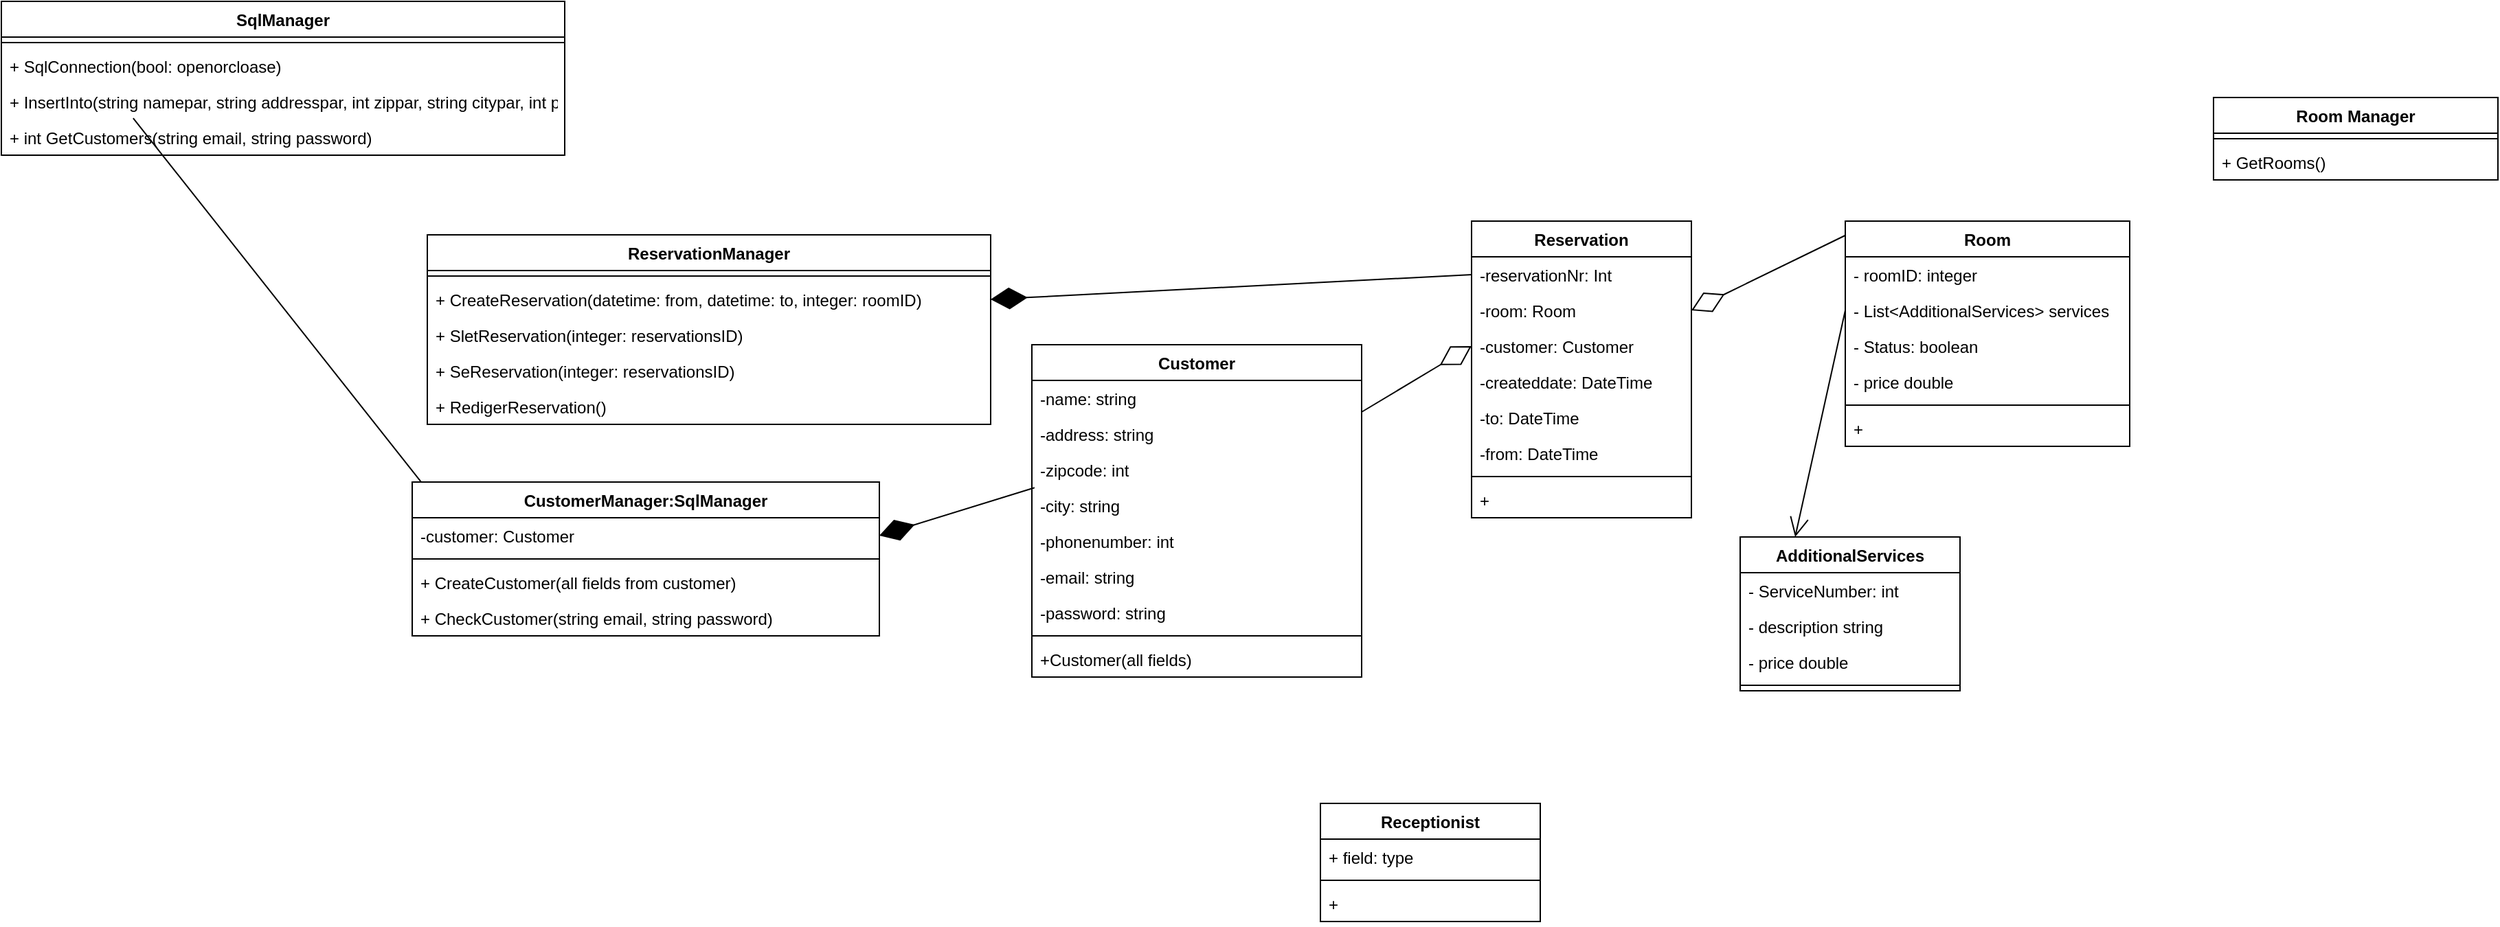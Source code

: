 <mxfile version="13.1.14" type="device"><diagram id="jvjIMaUWYEuc9xizGtqW" name="Page-1"><mxGraphModel dx="868" dy="450" grid="1" gridSize="10" guides="1" tooltips="1" connect="1" arrows="1" fold="1" page="1" pageScale="1" pageWidth="1169" pageHeight="827" math="0" shadow="0"><root><mxCell id="0"/><mxCell id="1" parent="0"/><mxCell id="2RBMr3WMW7qAL3Q75wyE-7" value="" style="endArrow=open;endFill=1;endSize=12;html=1;exitX=0;exitY=0.5;exitDx=0;exitDy=0;entryX=0.25;entryY=0;entryDx=0;entryDy=0;" parent="1" source="2RBMr3WMW7qAL3Q75wyE-22" target="2RBMr3WMW7qAL3Q75wyE-27" edge="1"><mxGeometry width="160" relative="1" as="geometry"><mxPoint x="1145.5" y="440" as="sourcePoint"/><mxPoint x="1305.5" y="440" as="targetPoint"/></mxGeometry></mxCell><mxCell id="2RBMr3WMW7qAL3Q75wyE-8" value="" style="endArrow=diamondThin;endFill=1;endSize=24;html=1;exitX=0;exitY=0.5;exitDx=0;exitDy=0;entryX=1;entryY=0.5;entryDx=0;entryDy=0;" parent="1" source="2RBMr3WMW7qAL3Q75wyE-12" target="2RBMr3WMW7qAL3Q75wyE-3" edge="1"><mxGeometry width="160" relative="1" as="geometry"><mxPoint x="800" y="330" as="sourcePoint"/><mxPoint x="660" y="380" as="targetPoint"/></mxGeometry></mxCell><mxCell id="2RBMr3WMW7qAL3Q75wyE-9" value="" style="endArrow=diamondThin;endFill=0;endSize=24;html=1;entryX=1;entryY=0.5;entryDx=0;entryDy=0;exitX=0.009;exitY=0.058;exitDx=0;exitDy=0;exitPerimeter=0;" parent="1" source="2RBMr3WMW7qAL3Q75wyE-20" target="2RBMr3WMW7qAL3Q75wyE-13" edge="1"><mxGeometry width="160" relative="1" as="geometry"><mxPoint x="1345.5" y="420" as="sourcePoint"/><mxPoint x="1505.5" y="420" as="targetPoint"/></mxGeometry></mxCell><mxCell id="2RBMr3WMW7qAL3Q75wyE-10" value="" style="endArrow=diamondThin;endFill=0;endSize=24;html=1;entryX=0;entryY=0.5;entryDx=0;entryDy=0;" parent="1" source="2RBMr3WMW7qAL3Q75wyE-32" target="2RBMr3WMW7qAL3Q75wyE-14" edge="1"><mxGeometry width="160" relative="1" as="geometry"><mxPoint x="700" y="370" as="sourcePoint"/><mxPoint x="860" y="370" as="targetPoint"/></mxGeometry></mxCell><mxCell id="2RBMr3WMW7qAL3Q75wyE-51" value="" style="endArrow=diamondThin;endFill=1;endSize=24;html=1;exitX=0.008;exitY=0.005;exitDx=0;exitDy=0;entryX=1;entryY=0.5;entryDx=0;entryDy=0;exitPerimeter=0;" parent="1" source="2RBMr3WMW7qAL3Q75wyE-36" target="2RBMr3WMW7qAL3Q75wyE-48" edge="1"><mxGeometry width="160" relative="1" as="geometry"><mxPoint x="980" y="596" as="sourcePoint"/><mxPoint x="630" y="614" as="targetPoint"/></mxGeometry></mxCell><mxCell id="2RBMr3WMW7qAL3Q75wyE-1" value="ReservationManager" style="swimlane;fontStyle=1;align=center;verticalAlign=top;childLayout=stackLayout;horizontal=1;startSize=26;horizontalStack=0;resizeParent=1;resizeParentMax=0;resizeLast=0;collapsible=1;marginBottom=0;" parent="1" vertex="1"><mxGeometry x="350" y="200" width="410" height="138" as="geometry"/></mxCell><mxCell id="2RBMr3WMW7qAL3Q75wyE-2" value="" style="line;strokeWidth=1;fillColor=none;align=left;verticalAlign=middle;spacingTop=-1;spacingLeft=3;spacingRight=3;rotatable=0;labelPosition=right;points=[];portConstraint=eastwest;" parent="2RBMr3WMW7qAL3Q75wyE-1" vertex="1"><mxGeometry y="26" width="410" height="8" as="geometry"/></mxCell><mxCell id="2RBMr3WMW7qAL3Q75wyE-3" value="+ CreateReservation(datetime: from, datetime: to, integer: roomID)" style="text;strokeColor=none;fillColor=none;align=left;verticalAlign=top;spacingLeft=4;spacingRight=4;overflow=hidden;rotatable=0;points=[[0,0.5],[1,0.5]];portConstraint=eastwest;fontStyle=0" parent="2RBMr3WMW7qAL3Q75wyE-1" vertex="1"><mxGeometry y="34" width="410" height="26" as="geometry"/></mxCell><mxCell id="2RBMr3WMW7qAL3Q75wyE-4" value="+ SletReservation(integer: reservationsID) " style="text;strokeColor=none;fillColor=none;align=left;verticalAlign=top;spacingLeft=4;spacingRight=4;overflow=hidden;rotatable=0;points=[[0,0.5],[1,0.5]];portConstraint=eastwest;" parent="2RBMr3WMW7qAL3Q75wyE-1" vertex="1"><mxGeometry y="60" width="410" height="26" as="geometry"/></mxCell><mxCell id="2RBMr3WMW7qAL3Q75wyE-5" value="+ SeReservation(integer: reservationsID)" style="text;strokeColor=none;fillColor=none;align=left;verticalAlign=top;spacingLeft=4;spacingRight=4;overflow=hidden;rotatable=0;points=[[0,0.5],[1,0.5]];portConstraint=eastwest;" parent="2RBMr3WMW7qAL3Q75wyE-1" vertex="1"><mxGeometry y="86" width="410" height="26" as="geometry"/></mxCell><mxCell id="2RBMr3WMW7qAL3Q75wyE-6" value="+ RedigerReservation() " style="text;strokeColor=none;fillColor=none;align=left;verticalAlign=top;spacingLeft=4;spacingRight=4;overflow=hidden;rotatable=0;points=[[0,0.5],[1,0.5]];portConstraint=eastwest;" parent="2RBMr3WMW7qAL3Q75wyE-1" vertex="1"><mxGeometry y="112" width="410" height="26" as="geometry"/></mxCell><mxCell id="2RBMr3WMW7qAL3Q75wyE-11" value="Reservation" style="swimlane;fontStyle=1;align=center;verticalAlign=top;childLayout=stackLayout;horizontal=1;startSize=26;horizontalStack=0;resizeParent=1;resizeParentMax=0;resizeLast=0;collapsible=1;marginBottom=0;" parent="1" vertex="1"><mxGeometry x="1110" y="190" width="160" height="216" as="geometry"><mxRectangle x="600" y="270" width="70" height="26" as="alternateBounds"/></mxGeometry></mxCell><mxCell id="2RBMr3WMW7qAL3Q75wyE-12" value="-reservationNr: Int" style="text;strokeColor=none;fillColor=none;align=left;verticalAlign=top;spacingLeft=4;spacingRight=4;overflow=hidden;rotatable=0;points=[[0,0.5],[1,0.5]];portConstraint=eastwest;" parent="2RBMr3WMW7qAL3Q75wyE-11" vertex="1"><mxGeometry y="26" width="160" height="26" as="geometry"/></mxCell><mxCell id="2RBMr3WMW7qAL3Q75wyE-13" value="-room: Room" style="text;strokeColor=none;fillColor=none;align=left;verticalAlign=top;spacingLeft=4;spacingRight=4;overflow=hidden;rotatable=0;points=[[0,0.5],[1,0.5]];portConstraint=eastwest;" parent="2RBMr3WMW7qAL3Q75wyE-11" vertex="1"><mxGeometry y="52" width="160" height="26" as="geometry"/></mxCell><mxCell id="2RBMr3WMW7qAL3Q75wyE-14" value="-customer: Customer" style="text;strokeColor=none;fillColor=none;align=left;verticalAlign=top;spacingLeft=4;spacingRight=4;overflow=hidden;rotatable=0;points=[[0,0.5],[1,0.5]];portConstraint=eastwest;" parent="2RBMr3WMW7qAL3Q75wyE-11" vertex="1"><mxGeometry y="78" width="160" height="26" as="geometry"/></mxCell><mxCell id="2RBMr3WMW7qAL3Q75wyE-15" value="-createddate: DateTime" style="text;strokeColor=none;fillColor=none;align=left;verticalAlign=top;spacingLeft=4;spacingRight=4;overflow=hidden;rotatable=0;points=[[0,0.5],[1,0.5]];portConstraint=eastwest;" parent="2RBMr3WMW7qAL3Q75wyE-11" vertex="1"><mxGeometry y="104" width="160" height="26" as="geometry"/></mxCell><mxCell id="2RBMr3WMW7qAL3Q75wyE-16" value="-to: DateTime" style="text;strokeColor=none;fillColor=none;align=left;verticalAlign=top;spacingLeft=4;spacingRight=4;overflow=hidden;rotatable=0;points=[[0,0.5],[1,0.5]];portConstraint=eastwest;" parent="2RBMr3WMW7qAL3Q75wyE-11" vertex="1"><mxGeometry y="130" width="160" height="26" as="geometry"/></mxCell><mxCell id="2RBMr3WMW7qAL3Q75wyE-17" value="-from: DateTime" style="text;strokeColor=none;fillColor=none;align=left;verticalAlign=top;spacingLeft=4;spacingRight=4;overflow=hidden;rotatable=0;points=[[0,0.5],[1,0.5]];portConstraint=eastwest;" parent="2RBMr3WMW7qAL3Q75wyE-11" vertex="1"><mxGeometry y="156" width="160" height="26" as="geometry"/></mxCell><mxCell id="2RBMr3WMW7qAL3Q75wyE-18" value="" style="line;strokeWidth=1;fillColor=none;align=left;verticalAlign=middle;spacingTop=-1;spacingLeft=3;spacingRight=3;rotatable=0;labelPosition=right;points=[];portConstraint=eastwest;" parent="2RBMr3WMW7qAL3Q75wyE-11" vertex="1"><mxGeometry y="182" width="160" height="8" as="geometry"/></mxCell><mxCell id="2RBMr3WMW7qAL3Q75wyE-19" value="+ " style="text;strokeColor=none;fillColor=none;align=left;verticalAlign=top;spacingLeft=4;spacingRight=4;overflow=hidden;rotatable=0;points=[[0,0.5],[1,0.5]];portConstraint=eastwest;" parent="2RBMr3WMW7qAL3Q75wyE-11" vertex="1"><mxGeometry y="190" width="160" height="26" as="geometry"/></mxCell><mxCell id="2RBMr3WMW7qAL3Q75wyE-20" value="Room" style="swimlane;fontStyle=1;align=center;verticalAlign=top;childLayout=stackLayout;horizontal=1;startSize=26;horizontalStack=0;resizeParent=1;resizeParentMax=0;resizeLast=0;collapsible=1;marginBottom=0;" parent="1" vertex="1"><mxGeometry x="1382" y="190" width="207" height="164" as="geometry"/></mxCell><mxCell id="2RBMr3WMW7qAL3Q75wyE-21" value="- roomID: integer" style="text;strokeColor=none;fillColor=none;align=left;verticalAlign=top;spacingLeft=4;spacingRight=4;overflow=hidden;rotatable=0;points=[[0,0.5],[1,0.5]];portConstraint=eastwest;" parent="2RBMr3WMW7qAL3Q75wyE-20" vertex="1"><mxGeometry y="26" width="207" height="26" as="geometry"/></mxCell><mxCell id="2RBMr3WMW7qAL3Q75wyE-22" value="- List&lt;AdditionalServices&gt; services" style="text;strokeColor=none;fillColor=none;align=left;verticalAlign=top;spacingLeft=4;spacingRight=4;overflow=hidden;rotatable=0;points=[[0,0.5],[1,0.5]];portConstraint=eastwest;fontStyle=0" parent="2RBMr3WMW7qAL3Q75wyE-20" vertex="1"><mxGeometry y="52" width="207" height="26" as="geometry"/></mxCell><mxCell id="2RBMr3WMW7qAL3Q75wyE-23" value="- Status: boolean" style="text;strokeColor=none;fillColor=none;align=left;verticalAlign=top;spacingLeft=4;spacingRight=4;overflow=hidden;rotatable=0;points=[[0,0.5],[1,0.5]];portConstraint=eastwest;" parent="2RBMr3WMW7qAL3Q75wyE-20" vertex="1"><mxGeometry y="78" width="207" height="26" as="geometry"/></mxCell><mxCell id="2RBMr3WMW7qAL3Q75wyE-24" value="- price double" style="text;strokeColor=none;fillColor=none;align=left;verticalAlign=top;spacingLeft=4;spacingRight=4;overflow=hidden;rotatable=0;points=[[0,0.5],[1,0.5]];portConstraint=eastwest;" parent="2RBMr3WMW7qAL3Q75wyE-20" vertex="1"><mxGeometry y="104" width="207" height="26" as="geometry"/></mxCell><mxCell id="2RBMr3WMW7qAL3Q75wyE-25" value="" style="line;strokeWidth=1;fillColor=none;align=left;verticalAlign=middle;spacingTop=-1;spacingLeft=3;spacingRight=3;rotatable=0;labelPosition=right;points=[];portConstraint=eastwest;" parent="2RBMr3WMW7qAL3Q75wyE-20" vertex="1"><mxGeometry y="130" width="207" height="8" as="geometry"/></mxCell><mxCell id="2RBMr3WMW7qAL3Q75wyE-26" value="+ " style="text;strokeColor=none;fillColor=none;align=left;verticalAlign=top;spacingLeft=4;spacingRight=4;overflow=hidden;rotatable=0;points=[[0,0.5],[1,0.5]];portConstraint=eastwest;" parent="2RBMr3WMW7qAL3Q75wyE-20" vertex="1"><mxGeometry y="138" width="207" height="26" as="geometry"/></mxCell><mxCell id="2RBMr3WMW7qAL3Q75wyE-27" value="AdditionalServices" style="swimlane;fontStyle=1;align=center;verticalAlign=top;childLayout=stackLayout;horizontal=1;startSize=26;horizontalStack=0;resizeParent=1;resizeParentMax=0;resizeLast=0;collapsible=1;marginBottom=0;" parent="1" vertex="1"><mxGeometry x="1305.5" y="420" width="160" height="112" as="geometry"><mxRectangle x="900" y="360" width="110" height="26" as="alternateBounds"/></mxGeometry></mxCell><mxCell id="2RBMr3WMW7qAL3Q75wyE-28" value="- ServiceNumber: int" style="text;strokeColor=none;fillColor=none;align=left;verticalAlign=top;spacingLeft=4;spacingRight=4;overflow=hidden;rotatable=0;points=[[0,0.5],[1,0.5]];portConstraint=eastwest;" parent="2RBMr3WMW7qAL3Q75wyE-27" vertex="1"><mxGeometry y="26" width="160" height="26" as="geometry"/></mxCell><mxCell id="2RBMr3WMW7qAL3Q75wyE-29" value="- description string" style="text;strokeColor=none;fillColor=none;align=left;verticalAlign=top;spacingLeft=4;spacingRight=4;overflow=hidden;rotatable=0;points=[[0,0.5],[1,0.5]];portConstraint=eastwest;" parent="2RBMr3WMW7qAL3Q75wyE-27" vertex="1"><mxGeometry y="52" width="160" height="26" as="geometry"/></mxCell><mxCell id="2RBMr3WMW7qAL3Q75wyE-30" value="- price double" style="text;strokeColor=none;fillColor=none;align=left;verticalAlign=top;spacingLeft=4;spacingRight=4;overflow=hidden;rotatable=0;points=[[0,0.5],[1,0.5]];portConstraint=eastwest;" parent="2RBMr3WMW7qAL3Q75wyE-27" vertex="1"><mxGeometry y="78" width="160" height="26" as="geometry"/></mxCell><mxCell id="2RBMr3WMW7qAL3Q75wyE-31" value="" style="line;strokeWidth=1;fillColor=none;align=left;verticalAlign=middle;spacingTop=-1;spacingLeft=3;spacingRight=3;rotatable=0;labelPosition=right;points=[];portConstraint=eastwest;" parent="2RBMr3WMW7qAL3Q75wyE-27" vertex="1"><mxGeometry y="104" width="160" height="8" as="geometry"/></mxCell><mxCell id="2RBMr3WMW7qAL3Q75wyE-32" value="Customer" style="swimlane;fontStyle=1;align=center;verticalAlign=top;childLayout=stackLayout;horizontal=1;startSize=26;horizontalStack=0;resizeParent=1;resizeParentMax=0;resizeLast=0;collapsible=1;marginBottom=0;" parent="1" vertex="1"><mxGeometry x="790" y="280" width="240" height="242" as="geometry"><mxRectangle x="600" y="270" width="70" height="26" as="alternateBounds"/></mxGeometry></mxCell><mxCell id="2RBMr3WMW7qAL3Q75wyE-33" value="-name: string" style="text;strokeColor=none;fillColor=none;align=left;verticalAlign=top;spacingLeft=4;spacingRight=4;overflow=hidden;rotatable=0;points=[[0,0.5],[1,0.5]];portConstraint=eastwest;" parent="2RBMr3WMW7qAL3Q75wyE-32" vertex="1"><mxGeometry y="26" width="240" height="26" as="geometry"/></mxCell><mxCell id="2RBMr3WMW7qAL3Q75wyE-34" value="-address: string" style="text;strokeColor=none;fillColor=none;align=left;verticalAlign=top;spacingLeft=4;spacingRight=4;overflow=hidden;rotatable=0;points=[[0,0.5],[1,0.5]];portConstraint=eastwest;" parent="2RBMr3WMW7qAL3Q75wyE-32" vertex="1"><mxGeometry y="52" width="240" height="26" as="geometry"/></mxCell><mxCell id="2RBMr3WMW7qAL3Q75wyE-35" value="-zipcode: int" style="text;strokeColor=none;fillColor=none;align=left;verticalAlign=top;spacingLeft=4;spacingRight=4;overflow=hidden;rotatable=0;points=[[0,0.5],[1,0.5]];portConstraint=eastwest;" parent="2RBMr3WMW7qAL3Q75wyE-32" vertex="1"><mxGeometry y="78" width="240" height="26" as="geometry"/></mxCell><mxCell id="2RBMr3WMW7qAL3Q75wyE-36" value="-city: string" style="text;strokeColor=none;fillColor=none;align=left;verticalAlign=top;spacingLeft=4;spacingRight=4;overflow=hidden;rotatable=0;points=[[0,0.5],[1,0.5]];portConstraint=eastwest;" parent="2RBMr3WMW7qAL3Q75wyE-32" vertex="1"><mxGeometry y="104" width="240" height="26" as="geometry"/></mxCell><mxCell id="2RBMr3WMW7qAL3Q75wyE-37" value="-phonenumber: int" style="text;strokeColor=none;fillColor=none;align=left;verticalAlign=top;spacingLeft=4;spacingRight=4;overflow=hidden;rotatable=0;points=[[0,0.5],[1,0.5]];portConstraint=eastwest;" parent="2RBMr3WMW7qAL3Q75wyE-32" vertex="1"><mxGeometry y="130" width="240" height="26" as="geometry"/></mxCell><mxCell id="2RBMr3WMW7qAL3Q75wyE-38" value="-email: string" style="text;strokeColor=none;fillColor=none;align=left;verticalAlign=top;spacingLeft=4;spacingRight=4;overflow=hidden;rotatable=0;points=[[0,0.5],[1,0.5]];portConstraint=eastwest;" parent="2RBMr3WMW7qAL3Q75wyE-32" vertex="1"><mxGeometry y="156" width="240" height="26" as="geometry"/></mxCell><mxCell id="2RBMr3WMW7qAL3Q75wyE-39" value="-password: string" style="text;strokeColor=none;fillColor=none;align=left;verticalAlign=top;spacingLeft=4;spacingRight=4;overflow=hidden;rotatable=0;points=[[0,0.5],[1,0.5]];portConstraint=eastwest;" parent="2RBMr3WMW7qAL3Q75wyE-32" vertex="1"><mxGeometry y="182" width="240" height="26" as="geometry"/></mxCell><mxCell id="2RBMr3WMW7qAL3Q75wyE-40" value="" style="line;strokeWidth=1;fillColor=none;align=left;verticalAlign=middle;spacingTop=-1;spacingLeft=3;spacingRight=3;rotatable=0;labelPosition=right;points=[];portConstraint=eastwest;" parent="2RBMr3WMW7qAL3Q75wyE-32" vertex="1"><mxGeometry y="208" width="240" height="8" as="geometry"/></mxCell><mxCell id="2RBMr3WMW7qAL3Q75wyE-52" value="+Customer(all fields)" style="text;strokeColor=none;fillColor=none;align=left;verticalAlign=top;spacingLeft=4;spacingRight=4;overflow=hidden;rotatable=0;points=[[0,0.5],[1,0.5]];portConstraint=eastwest;" parent="2RBMr3WMW7qAL3Q75wyE-32" vertex="1"><mxGeometry y="216" width="240" height="26" as="geometry"/></mxCell><mxCell id="2RBMr3WMW7qAL3Q75wyE-43" value="Receptionist" style="swimlane;fontStyle=1;align=center;verticalAlign=top;childLayout=stackLayout;horizontal=1;startSize=26;horizontalStack=0;resizeParent=1;resizeParentMax=0;resizeLast=0;collapsible=1;marginBottom=0;" parent="1" vertex="1"><mxGeometry x="1000" y="614" width="160" height="86" as="geometry"/></mxCell><mxCell id="2RBMr3WMW7qAL3Q75wyE-44" value="+ field: type" style="text;strokeColor=none;fillColor=none;align=left;verticalAlign=top;spacingLeft=4;spacingRight=4;overflow=hidden;rotatable=0;points=[[0,0.5],[1,0.5]];portConstraint=eastwest;" parent="2RBMr3WMW7qAL3Q75wyE-43" vertex="1"><mxGeometry y="26" width="160" height="26" as="geometry"/></mxCell><mxCell id="2RBMr3WMW7qAL3Q75wyE-45" value="" style="line;strokeWidth=1;fillColor=none;align=left;verticalAlign=middle;spacingTop=-1;spacingLeft=3;spacingRight=3;rotatable=0;labelPosition=right;points=[];portConstraint=eastwest;" parent="2RBMr3WMW7qAL3Q75wyE-43" vertex="1"><mxGeometry y="52" width="160" height="8" as="geometry"/></mxCell><mxCell id="2RBMr3WMW7qAL3Q75wyE-46" value="+ " style="text;strokeColor=none;fillColor=none;align=left;verticalAlign=top;spacingLeft=4;spacingRight=4;overflow=hidden;rotatable=0;points=[[0,0.5],[1,0.5]];portConstraint=eastwest;" parent="2RBMr3WMW7qAL3Q75wyE-43" vertex="1"><mxGeometry y="60" width="160" height="26" as="geometry"/></mxCell><mxCell id="2RBMr3WMW7qAL3Q75wyE-53" value="SqlManager" style="swimlane;fontStyle=1;align=center;verticalAlign=top;childLayout=stackLayout;horizontal=1;startSize=26;horizontalStack=0;resizeParent=1;resizeParentMax=0;resizeLast=0;collapsible=1;marginBottom=0;" parent="1" vertex="1"><mxGeometry x="40" y="30" width="410" height="112" as="geometry"/></mxCell><mxCell id="2RBMr3WMW7qAL3Q75wyE-54" value="" style="line;strokeWidth=1;fillColor=none;align=left;verticalAlign=middle;spacingTop=-1;spacingLeft=3;spacingRight=3;rotatable=0;labelPosition=right;points=[];portConstraint=eastwest;" parent="2RBMr3WMW7qAL3Q75wyE-53" vertex="1"><mxGeometry y="26" width="410" height="8" as="geometry"/></mxCell><mxCell id="yx87x9aEScaeXc5sHIDO-1" value="+ SqlConnection(bool: openorcloase)" style="text;strokeColor=none;fillColor=none;align=left;verticalAlign=top;spacingLeft=4;spacingRight=4;overflow=hidden;rotatable=0;points=[[0,0.5],[1,0.5]];portConstraint=eastwest;fontStyle=0" parent="2RBMr3WMW7qAL3Q75wyE-53" vertex="1"><mxGeometry y="34" width="410" height="26" as="geometry"/></mxCell><mxCell id="2RBMr3WMW7qAL3Q75wyE-55" value="+ InsertInto(string namepar, string addresspar, int zippar, string citypar, int phonenrpar, string emailpar, string passwordpar)" style="text;strokeColor=none;fillColor=none;align=left;verticalAlign=top;spacingLeft=4;spacingRight=4;overflow=hidden;rotatable=0;points=[[0,0.5],[1,0.5]];portConstraint=eastwest;fontStyle=0" parent="2RBMr3WMW7qAL3Q75wyE-53" vertex="1"><mxGeometry y="60" width="410" height="26" as="geometry"/></mxCell><mxCell id="dWMqP0yjC4gTX-QxzwKo-1" value="+ int GetCustomers(string email, string password)" style="text;strokeColor=none;fillColor=none;align=left;verticalAlign=top;spacingLeft=4;spacingRight=4;overflow=hidden;rotatable=0;points=[[0,0.5],[1,0.5]];portConstraint=eastwest;fontStyle=0" vertex="1" parent="2RBMr3WMW7qAL3Q75wyE-53"><mxGeometry y="86" width="410" height="26" as="geometry"/></mxCell><mxCell id="2RBMr3WMW7qAL3Q75wyE-60" value="" style="endArrow=none;html=1;entryX=0.234;entryY=0.962;entryDx=0;entryDy=0;entryPerimeter=0;exitX=0.024;exitY=0.018;exitDx=0;exitDy=0;exitPerimeter=0;" parent="1" source="2RBMr3WMW7qAL3Q75wyE-47" target="2RBMr3WMW7qAL3Q75wyE-55" edge="1"><mxGeometry width="50" height="50" relative="1" as="geometry"><mxPoint x="110" y="340" as="sourcePoint"/><mxPoint x="160" y="290" as="targetPoint"/></mxGeometry></mxCell><mxCell id="2RBMr3WMW7qAL3Q75wyE-47" value="CustomerManager:SqlManager" style="swimlane;fontStyle=1;align=center;verticalAlign=top;childLayout=stackLayout;horizontal=1;startSize=26;horizontalStack=0;resizeParent=1;resizeParentMax=0;resizeLast=0;collapsible=1;marginBottom=0;" parent="1" vertex="1"><mxGeometry x="339" y="380" width="340" height="112" as="geometry"/></mxCell><mxCell id="2RBMr3WMW7qAL3Q75wyE-48" value="-customer: Customer" style="text;strokeColor=none;fillColor=none;align=left;verticalAlign=top;spacingLeft=4;spacingRight=4;overflow=hidden;rotatable=0;points=[[0,0.5],[1,0.5]];portConstraint=eastwest;" parent="2RBMr3WMW7qAL3Q75wyE-47" vertex="1"><mxGeometry y="26" width="340" height="26" as="geometry"/></mxCell><mxCell id="2RBMr3WMW7qAL3Q75wyE-49" value="" style="line;strokeWidth=1;fillColor=none;align=left;verticalAlign=middle;spacingTop=-1;spacingLeft=3;spacingRight=3;rotatable=0;labelPosition=right;points=[];portConstraint=eastwest;" parent="2RBMr3WMW7qAL3Q75wyE-47" vertex="1"><mxGeometry y="52" width="340" height="8" as="geometry"/></mxCell><mxCell id="2RBMr3WMW7qAL3Q75wyE-41" value="+ CreateCustomer(all fields from customer)" style="text;strokeColor=none;fillColor=none;align=left;verticalAlign=top;spacingLeft=4;spacingRight=4;overflow=hidden;rotatable=0;points=[[0,0.5],[1,0.5]];portConstraint=eastwest;" parent="2RBMr3WMW7qAL3Q75wyE-47" vertex="1"><mxGeometry y="60" width="340" height="26" as="geometry"/></mxCell><mxCell id="2RBMr3WMW7qAL3Q75wyE-42" value="+ CheckCustomer(string email, string password)" style="text;strokeColor=none;fillColor=none;align=left;verticalAlign=top;spacingLeft=4;spacingRight=4;overflow=hidden;rotatable=0;points=[[0,0.5],[1,0.5]];portConstraint=eastwest;" parent="2RBMr3WMW7qAL3Q75wyE-47" vertex="1"><mxGeometry y="86" width="340" height="26" as="geometry"/></mxCell><mxCell id="EhyKEhhnCRo3R9adl-JY-1" value="Room Manager" style="swimlane;fontStyle=1;align=center;verticalAlign=top;childLayout=stackLayout;horizontal=1;startSize=26;horizontalStack=0;resizeParent=1;resizeParentMax=0;resizeLast=0;collapsible=1;marginBottom=0;" parent="1" vertex="1"><mxGeometry x="1650" y="100" width="207" height="60" as="geometry"/></mxCell><mxCell id="EhyKEhhnCRo3R9adl-JY-6" value="" style="line;strokeWidth=1;fillColor=none;align=left;verticalAlign=middle;spacingTop=-1;spacingLeft=3;spacingRight=3;rotatable=0;labelPosition=right;points=[];portConstraint=eastwest;" parent="EhyKEhhnCRo3R9adl-JY-1" vertex="1"><mxGeometry y="26" width="207" height="8" as="geometry"/></mxCell><mxCell id="EhyKEhhnCRo3R9adl-JY-7" value="+ GetRooms()" style="text;strokeColor=none;fillColor=none;align=left;verticalAlign=top;spacingLeft=4;spacingRight=4;overflow=hidden;rotatable=0;points=[[0,0.5],[1,0.5]];portConstraint=eastwest;" parent="EhyKEhhnCRo3R9adl-JY-1" vertex="1"><mxGeometry y="34" width="207" height="26" as="geometry"/></mxCell></root></mxGraphModel></diagram></mxfile>